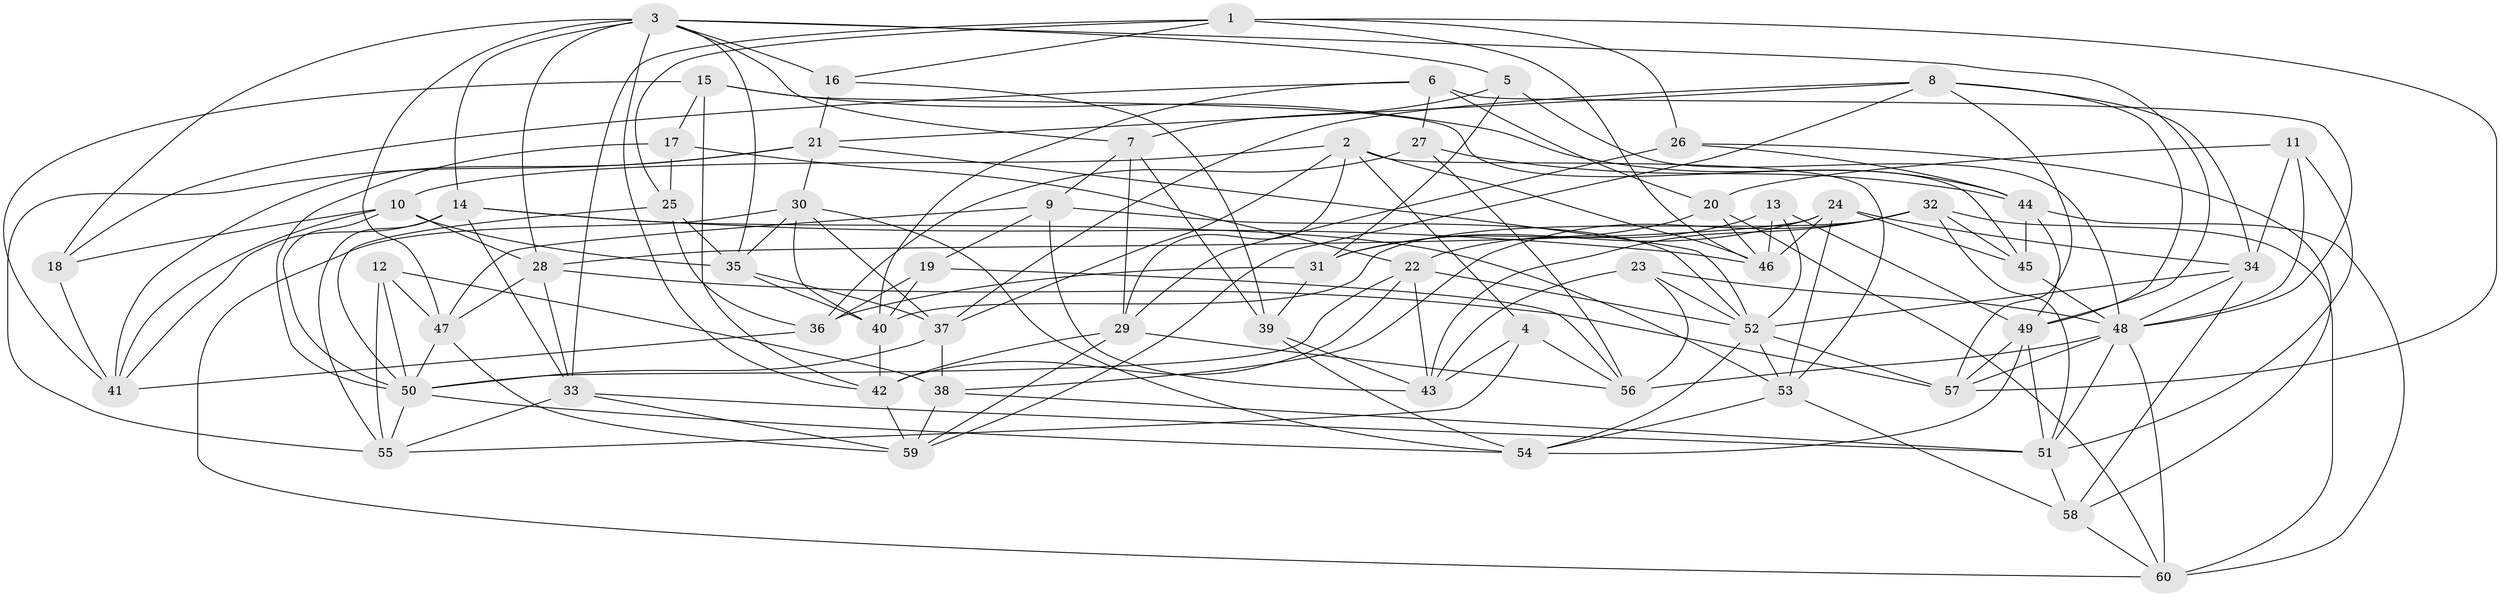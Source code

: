 // original degree distribution, {4: 1.0}
// Generated by graph-tools (version 1.1) at 2025/27/03/09/25 03:27:02]
// undirected, 60 vertices, 170 edges
graph export_dot {
graph [start="1"]
  node [color=gray90,style=filled];
  1;
  2;
  3;
  4;
  5;
  6;
  7;
  8;
  9;
  10;
  11;
  12;
  13;
  14;
  15;
  16;
  17;
  18;
  19;
  20;
  21;
  22;
  23;
  24;
  25;
  26;
  27;
  28;
  29;
  30;
  31;
  32;
  33;
  34;
  35;
  36;
  37;
  38;
  39;
  40;
  41;
  42;
  43;
  44;
  45;
  46;
  47;
  48;
  49;
  50;
  51;
  52;
  53;
  54;
  55;
  56;
  57;
  58;
  59;
  60;
  1 -- 16 [weight=1.0];
  1 -- 25 [weight=1.0];
  1 -- 26 [weight=1.0];
  1 -- 33 [weight=1.0];
  1 -- 46 [weight=1.0];
  1 -- 57 [weight=1.0];
  2 -- 4 [weight=1.0];
  2 -- 10 [weight=1.0];
  2 -- 29 [weight=1.0];
  2 -- 37 [weight=1.0];
  2 -- 46 [weight=1.0];
  2 -- 53 [weight=1.0];
  3 -- 5 [weight=1.0];
  3 -- 7 [weight=1.0];
  3 -- 14 [weight=1.0];
  3 -- 16 [weight=1.0];
  3 -- 18 [weight=1.0];
  3 -- 28 [weight=1.0];
  3 -- 35 [weight=1.0];
  3 -- 42 [weight=1.0];
  3 -- 47 [weight=1.0];
  3 -- 49 [weight=1.0];
  4 -- 43 [weight=1.0];
  4 -- 55 [weight=1.0];
  4 -- 56 [weight=1.0];
  5 -- 7 [weight=1.0];
  5 -- 31 [weight=1.0];
  5 -- 48 [weight=1.0];
  6 -- 18 [weight=1.0];
  6 -- 20 [weight=2.0];
  6 -- 27 [weight=1.0];
  6 -- 40 [weight=1.0];
  6 -- 48 [weight=1.0];
  7 -- 9 [weight=1.0];
  7 -- 29 [weight=1.0];
  7 -- 39 [weight=2.0];
  8 -- 21 [weight=1.0];
  8 -- 34 [weight=1.0];
  8 -- 37 [weight=1.0];
  8 -- 49 [weight=1.0];
  8 -- 57 [weight=1.0];
  8 -- 59 [weight=1.0];
  9 -- 19 [weight=1.0];
  9 -- 43 [weight=1.0];
  9 -- 47 [weight=1.0];
  9 -- 52 [weight=2.0];
  10 -- 18 [weight=1.0];
  10 -- 28 [weight=1.0];
  10 -- 35 [weight=1.0];
  10 -- 41 [weight=1.0];
  10 -- 50 [weight=1.0];
  11 -- 20 [weight=1.0];
  11 -- 34 [weight=1.0];
  11 -- 48 [weight=1.0];
  11 -- 51 [weight=1.0];
  12 -- 38 [weight=1.0];
  12 -- 47 [weight=1.0];
  12 -- 50 [weight=1.0];
  12 -- 55 [weight=1.0];
  13 -- 22 [weight=1.0];
  13 -- 46 [weight=1.0];
  13 -- 49 [weight=1.0];
  13 -- 52 [weight=1.0];
  14 -- 33 [weight=1.0];
  14 -- 41 [weight=1.0];
  14 -- 46 [weight=1.0];
  14 -- 53 [weight=1.0];
  14 -- 55 [weight=1.0];
  15 -- 17 [weight=1.0];
  15 -- 41 [weight=1.0];
  15 -- 42 [weight=1.0];
  15 -- 44 [weight=1.0];
  15 -- 45 [weight=2.0];
  16 -- 21 [weight=1.0];
  16 -- 39 [weight=1.0];
  17 -- 22 [weight=1.0];
  17 -- 25 [weight=1.0];
  17 -- 50 [weight=1.0];
  18 -- 41 [weight=1.0];
  19 -- 36 [weight=1.0];
  19 -- 40 [weight=1.0];
  19 -- 56 [weight=1.0];
  20 -- 31 [weight=1.0];
  20 -- 46 [weight=1.0];
  20 -- 60 [weight=1.0];
  21 -- 30 [weight=1.0];
  21 -- 41 [weight=1.0];
  21 -- 52 [weight=1.0];
  21 -- 55 [weight=1.0];
  22 -- 42 [weight=1.0];
  22 -- 43 [weight=1.0];
  22 -- 50 [weight=1.0];
  22 -- 52 [weight=1.0];
  23 -- 43 [weight=1.0];
  23 -- 48 [weight=1.0];
  23 -- 52 [weight=1.0];
  23 -- 56 [weight=1.0];
  24 -- 28 [weight=1.0];
  24 -- 31 [weight=1.0];
  24 -- 34 [weight=1.0];
  24 -- 45 [weight=1.0];
  24 -- 46 [weight=1.0];
  24 -- 53 [weight=1.0];
  25 -- 35 [weight=1.0];
  25 -- 36 [weight=1.0];
  25 -- 50 [weight=2.0];
  26 -- 29 [weight=1.0];
  26 -- 44 [weight=1.0];
  26 -- 58 [weight=1.0];
  27 -- 36 [weight=1.0];
  27 -- 44 [weight=1.0];
  27 -- 56 [weight=1.0];
  28 -- 33 [weight=1.0];
  28 -- 47 [weight=1.0];
  28 -- 57 [weight=1.0];
  29 -- 42 [weight=1.0];
  29 -- 56 [weight=1.0];
  29 -- 59 [weight=1.0];
  30 -- 35 [weight=1.0];
  30 -- 37 [weight=1.0];
  30 -- 40 [weight=1.0];
  30 -- 54 [weight=1.0];
  30 -- 60 [weight=1.0];
  31 -- 36 [weight=2.0];
  31 -- 39 [weight=1.0];
  32 -- 38 [weight=1.0];
  32 -- 40 [weight=1.0];
  32 -- 43 [weight=1.0];
  32 -- 45 [weight=1.0];
  32 -- 51 [weight=1.0];
  32 -- 60 [weight=1.0];
  33 -- 51 [weight=1.0];
  33 -- 55 [weight=1.0];
  33 -- 59 [weight=1.0];
  34 -- 48 [weight=1.0];
  34 -- 52 [weight=1.0];
  34 -- 58 [weight=1.0];
  35 -- 37 [weight=1.0];
  35 -- 40 [weight=1.0];
  36 -- 41 [weight=1.0];
  37 -- 38 [weight=1.0];
  37 -- 50 [weight=1.0];
  38 -- 51 [weight=2.0];
  38 -- 59 [weight=1.0];
  39 -- 43 [weight=1.0];
  39 -- 54 [weight=1.0];
  40 -- 42 [weight=1.0];
  42 -- 59 [weight=1.0];
  44 -- 45 [weight=1.0];
  44 -- 49 [weight=1.0];
  44 -- 60 [weight=1.0];
  45 -- 48 [weight=1.0];
  47 -- 50 [weight=1.0];
  47 -- 59 [weight=1.0];
  48 -- 51 [weight=1.0];
  48 -- 56 [weight=1.0];
  48 -- 57 [weight=1.0];
  48 -- 60 [weight=1.0];
  49 -- 51 [weight=2.0];
  49 -- 54 [weight=1.0];
  49 -- 57 [weight=1.0];
  50 -- 54 [weight=1.0];
  50 -- 55 [weight=1.0];
  51 -- 58 [weight=2.0];
  52 -- 53 [weight=1.0];
  52 -- 54 [weight=1.0];
  52 -- 57 [weight=1.0];
  53 -- 54 [weight=1.0];
  53 -- 58 [weight=1.0];
  58 -- 60 [weight=1.0];
}
